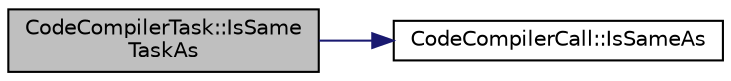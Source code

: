 digraph "CodeCompilerTask::IsSameTaskAs"
{
  edge [fontname="Helvetica",fontsize="10",labelfontname="Helvetica",labelfontsize="10"];
  node [fontname="Helvetica",fontsize="10",shape=record];
  rankdir="LR";
  Node1 [label="CodeCompilerTask::IsSame\lTaskAs",height=0.2,width=0.4,color="black", fillcolor="grey75", style="filled", fontcolor="black"];
  Node1 -> Node2 [color="midnightblue",fontsize="10",style="solid",fontname="Helvetica"];
  Node2 [label="CodeCompilerCall::IsSameAs",height=0.2,width=0.4,color="black", fillcolor="white", style="filled",URL="$d7/d85/class_code_compiler_call.html#ad22a542504e365a65fb36a96019448b2"];
}
